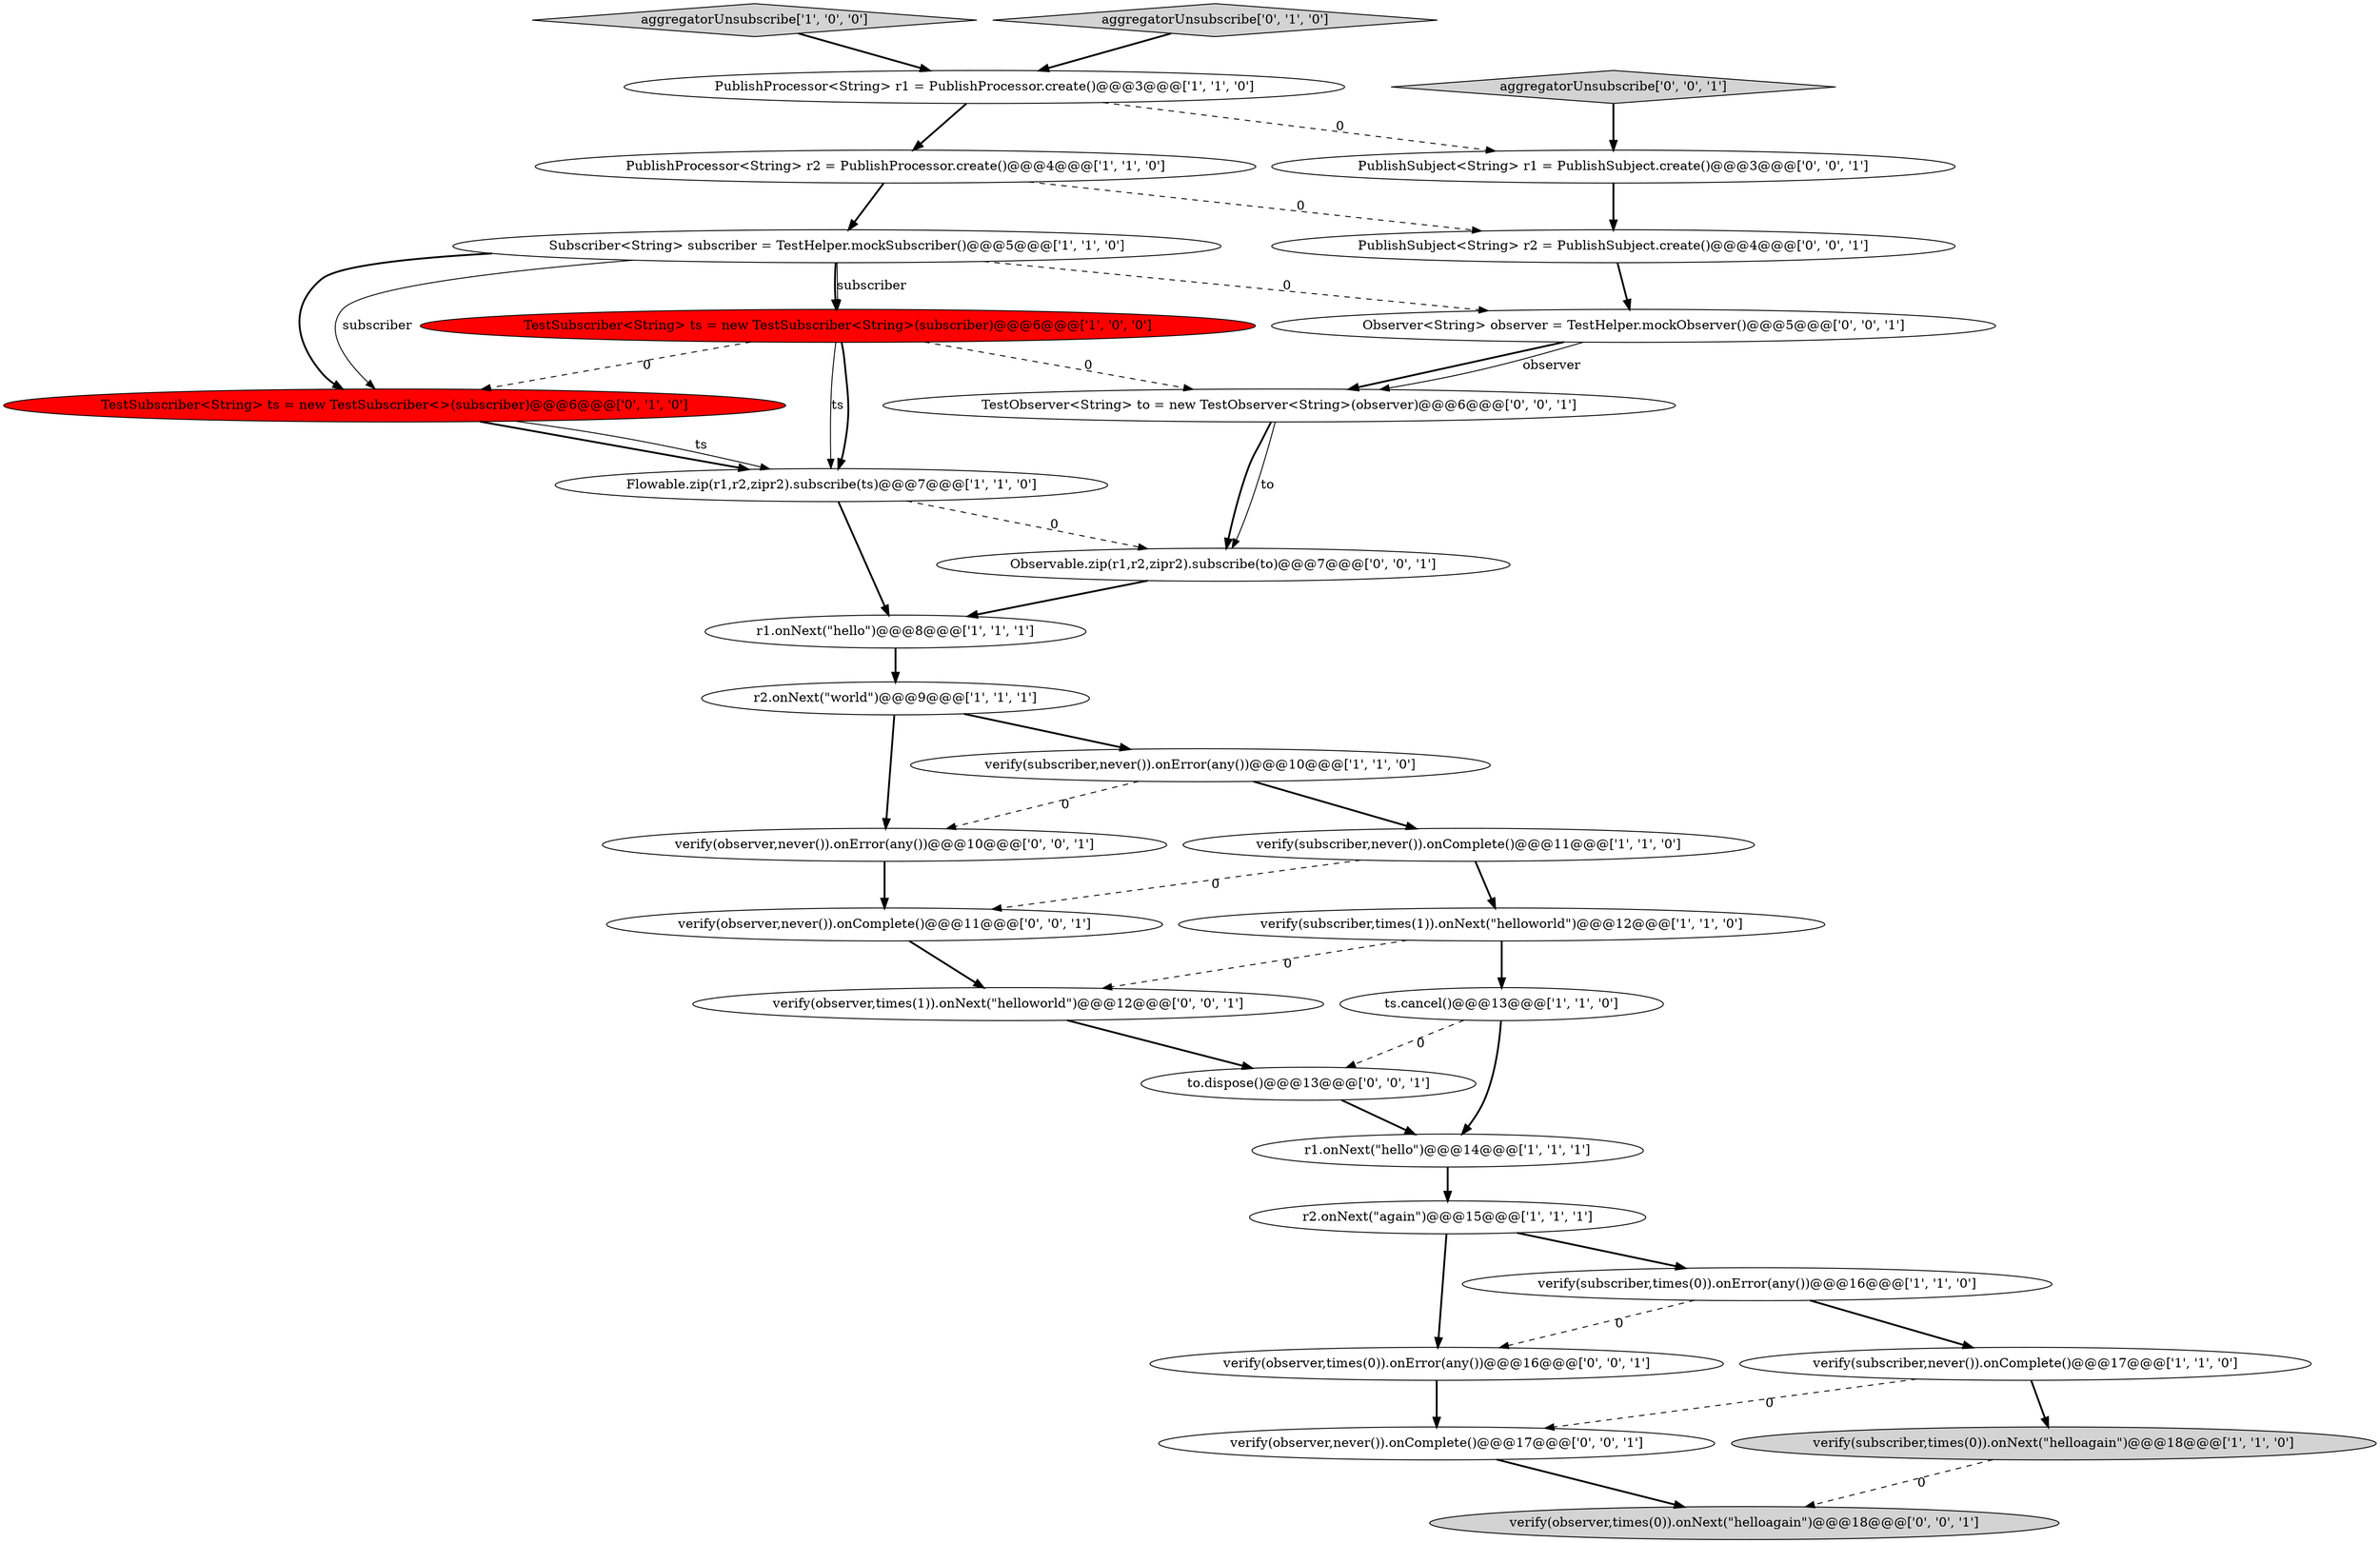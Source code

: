 digraph {
17 [style = filled, label = "TestSubscriber<String> ts = new TestSubscriber<>(subscriber)@@@6@@@['0', '1', '0']", fillcolor = red, shape = ellipse image = "AAA1AAABBB2BBB"];
2 [style = filled, label = "r1.onNext(\"hello\")@@@8@@@['1', '1', '1']", fillcolor = white, shape = ellipse image = "AAA0AAABBB1BBB"];
25 [style = filled, label = "verify(observer,never()).onComplete()@@@17@@@['0', '0', '1']", fillcolor = white, shape = ellipse image = "AAA0AAABBB3BBB"];
28 [style = filled, label = "verify(observer,times(0)).onNext(\"helloagain\")@@@18@@@['0', '0', '1']", fillcolor = lightgray, shape = ellipse image = "AAA0AAABBB3BBB"];
26 [style = filled, label = "TestObserver<String> to = new TestObserver<String>(observer)@@@6@@@['0', '0', '1']", fillcolor = white, shape = ellipse image = "AAA0AAABBB3BBB"];
7 [style = filled, label = "verify(subscriber,never()).onComplete()@@@11@@@['1', '1', '0']", fillcolor = white, shape = ellipse image = "AAA0AAABBB1BBB"];
14 [style = filled, label = "ts.cancel()@@@13@@@['1', '1', '0']", fillcolor = white, shape = ellipse image = "AAA0AAABBB1BBB"];
12 [style = filled, label = "Subscriber<String> subscriber = TestHelper.mockSubscriber()@@@5@@@['1', '1', '0']", fillcolor = white, shape = ellipse image = "AAA0AAABBB1BBB"];
10 [style = filled, label = "r2.onNext(\"world\")@@@9@@@['1', '1', '1']", fillcolor = white, shape = ellipse image = "AAA0AAABBB1BBB"];
1 [style = filled, label = "verify(subscriber,times(0)).onNext(\"helloagain\")@@@18@@@['1', '1', '0']", fillcolor = lightgray, shape = ellipse image = "AAA0AAABBB1BBB"];
24 [style = filled, label = "verify(observer,times(0)).onError(any())@@@16@@@['0', '0', '1']", fillcolor = white, shape = ellipse image = "AAA0AAABBB3BBB"];
31 [style = filled, label = "PublishSubject<String> r2 = PublishSubject.create()@@@4@@@['0', '0', '1']", fillcolor = white, shape = ellipse image = "AAA0AAABBB3BBB"];
0 [style = filled, label = "Flowable.zip(r1,r2,zipr2).subscribe(ts)@@@7@@@['1', '1', '0']", fillcolor = white, shape = ellipse image = "AAA0AAABBB1BBB"];
4 [style = filled, label = "aggregatorUnsubscribe['1', '0', '0']", fillcolor = lightgray, shape = diamond image = "AAA0AAABBB1BBB"];
19 [style = filled, label = "verify(observer,never()).onError(any())@@@10@@@['0', '0', '1']", fillcolor = white, shape = ellipse image = "AAA0AAABBB3BBB"];
20 [style = filled, label = "Observable.zip(r1,r2,zipr2).subscribe(to)@@@7@@@['0', '0', '1']", fillcolor = white, shape = ellipse image = "AAA0AAABBB3BBB"];
21 [style = filled, label = "aggregatorUnsubscribe['0', '0', '1']", fillcolor = lightgray, shape = diamond image = "AAA0AAABBB3BBB"];
16 [style = filled, label = "verify(subscriber,times(0)).onError(any())@@@16@@@['1', '1', '0']", fillcolor = white, shape = ellipse image = "AAA0AAABBB1BBB"];
30 [style = filled, label = "PublishSubject<String> r1 = PublishSubject.create()@@@3@@@['0', '0', '1']", fillcolor = white, shape = ellipse image = "AAA0AAABBB3BBB"];
8 [style = filled, label = "r1.onNext(\"hello\")@@@14@@@['1', '1', '1']", fillcolor = white, shape = ellipse image = "AAA0AAABBB1BBB"];
22 [style = filled, label = "verify(observer,never()).onComplete()@@@11@@@['0', '0', '1']", fillcolor = white, shape = ellipse image = "AAA0AAABBB3BBB"];
27 [style = filled, label = "verify(observer,times(1)).onNext(\"helloworld\")@@@12@@@['0', '0', '1']", fillcolor = white, shape = ellipse image = "AAA0AAABBB3BBB"];
23 [style = filled, label = "to.dispose()@@@13@@@['0', '0', '1']", fillcolor = white, shape = ellipse image = "AAA0AAABBB3BBB"];
29 [style = filled, label = "Observer<String> observer = TestHelper.mockObserver()@@@5@@@['0', '0', '1']", fillcolor = white, shape = ellipse image = "AAA0AAABBB3BBB"];
15 [style = filled, label = "TestSubscriber<String> ts = new TestSubscriber<String>(subscriber)@@@6@@@['1', '0', '0']", fillcolor = red, shape = ellipse image = "AAA1AAABBB1BBB"];
5 [style = filled, label = "verify(subscriber,never()).onComplete()@@@17@@@['1', '1', '0']", fillcolor = white, shape = ellipse image = "AAA0AAABBB1BBB"];
13 [style = filled, label = "verify(subscriber,times(1)).onNext(\"helloworld\")@@@12@@@['1', '1', '0']", fillcolor = white, shape = ellipse image = "AAA0AAABBB1BBB"];
11 [style = filled, label = "PublishProcessor<String> r1 = PublishProcessor.create()@@@3@@@['1', '1', '0']", fillcolor = white, shape = ellipse image = "AAA0AAABBB1BBB"];
6 [style = filled, label = "verify(subscriber,never()).onError(any())@@@10@@@['1', '1', '0']", fillcolor = white, shape = ellipse image = "AAA0AAABBB1BBB"];
9 [style = filled, label = "r2.onNext(\"again\")@@@15@@@['1', '1', '1']", fillcolor = white, shape = ellipse image = "AAA0AAABBB1BBB"];
3 [style = filled, label = "PublishProcessor<String> r2 = PublishProcessor.create()@@@4@@@['1', '1', '0']", fillcolor = white, shape = ellipse image = "AAA0AAABBB1BBB"];
18 [style = filled, label = "aggregatorUnsubscribe['0', '1', '0']", fillcolor = lightgray, shape = diamond image = "AAA0AAABBB2BBB"];
7->13 [style = bold, label=""];
25->28 [style = bold, label=""];
3->31 [style = dashed, label="0"];
15->0 [style = solid, label="ts"];
16->24 [style = dashed, label="0"];
10->19 [style = bold, label=""];
18->11 [style = bold, label=""];
12->17 [style = bold, label=""];
0->2 [style = bold, label=""];
12->15 [style = bold, label=""];
12->17 [style = solid, label="subscriber"];
31->29 [style = bold, label=""];
5->25 [style = dashed, label="0"];
3->12 [style = bold, label=""];
21->30 [style = bold, label=""];
23->8 [style = bold, label=""];
1->28 [style = dashed, label="0"];
2->10 [style = bold, label=""];
0->20 [style = dashed, label="0"];
10->6 [style = bold, label=""];
9->16 [style = bold, label=""];
29->26 [style = bold, label=""];
20->2 [style = bold, label=""];
26->20 [style = solid, label="to"];
5->1 [style = bold, label=""];
14->23 [style = dashed, label="0"];
17->0 [style = bold, label=""];
13->27 [style = dashed, label="0"];
22->27 [style = bold, label=""];
11->3 [style = bold, label=""];
12->15 [style = solid, label="subscriber"];
30->31 [style = bold, label=""];
24->25 [style = bold, label=""];
15->0 [style = bold, label=""];
6->19 [style = dashed, label="0"];
12->29 [style = dashed, label="0"];
8->9 [style = bold, label=""];
15->26 [style = dashed, label="0"];
16->5 [style = bold, label=""];
17->0 [style = solid, label="ts"];
15->17 [style = dashed, label="0"];
27->23 [style = bold, label=""];
14->8 [style = bold, label=""];
11->30 [style = dashed, label="0"];
6->7 [style = bold, label=""];
4->11 [style = bold, label=""];
19->22 [style = bold, label=""];
13->14 [style = bold, label=""];
7->22 [style = dashed, label="0"];
9->24 [style = bold, label=""];
29->26 [style = solid, label="observer"];
26->20 [style = bold, label=""];
}
